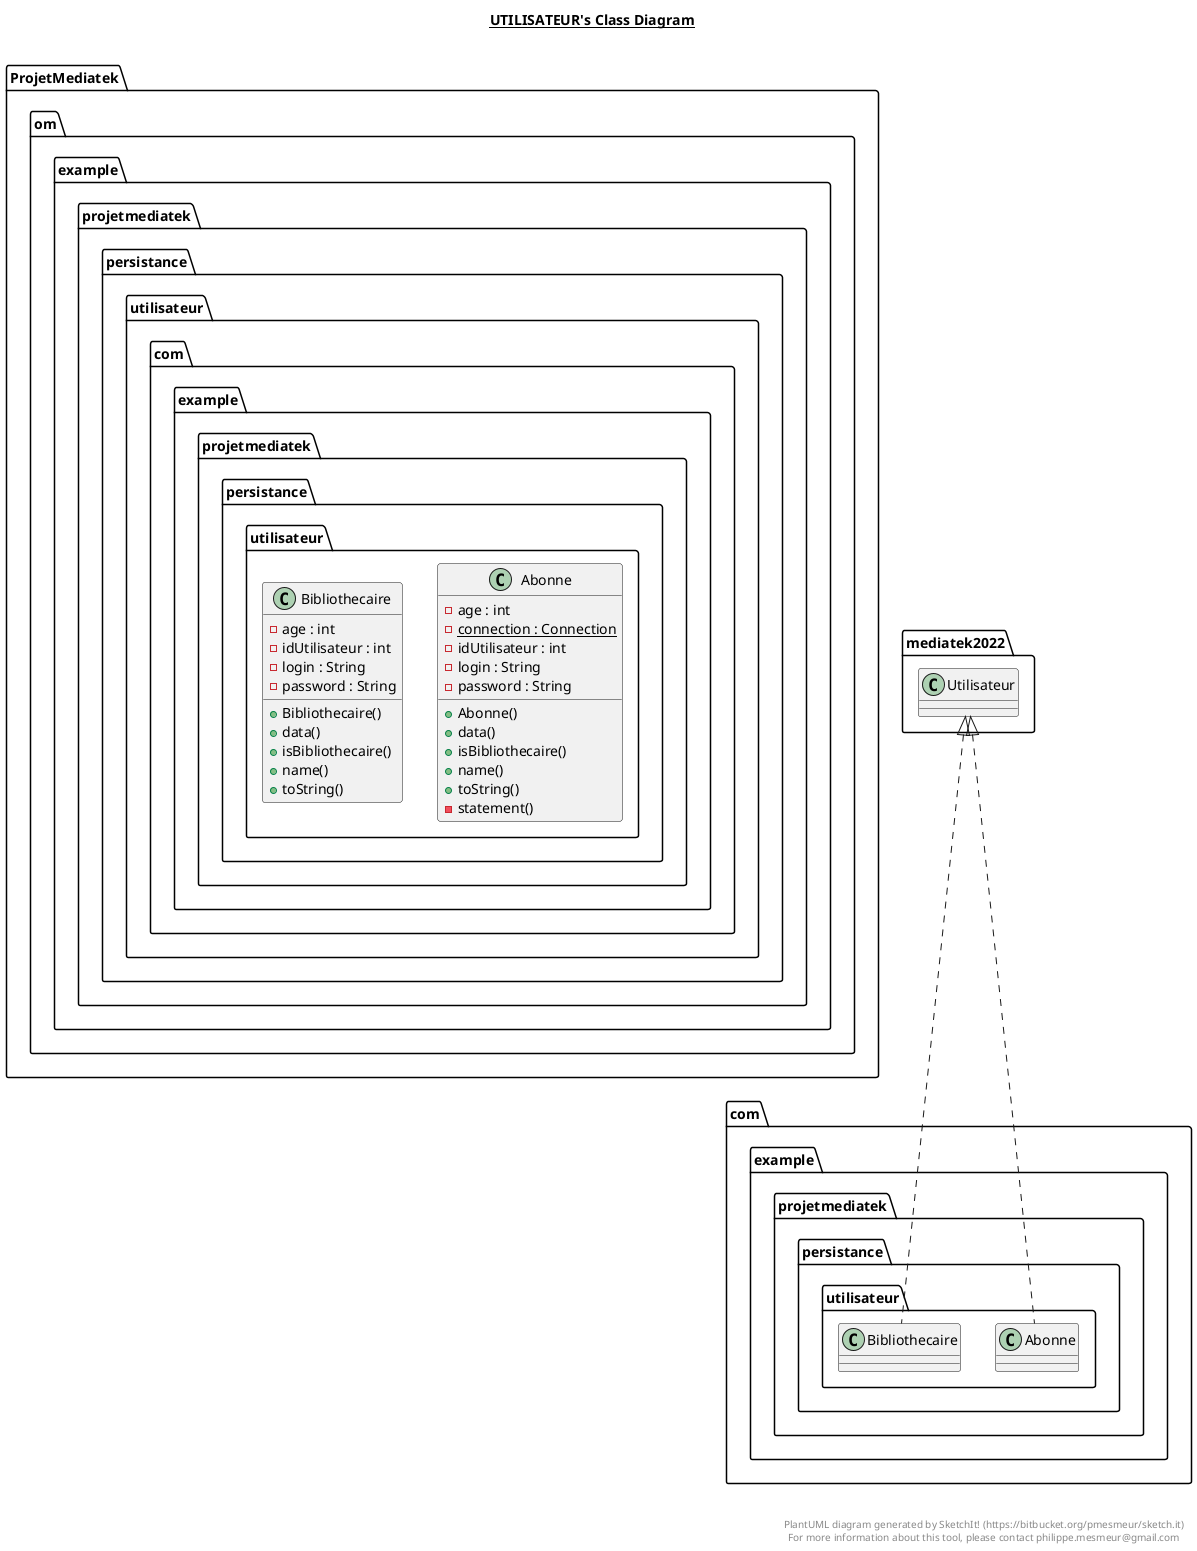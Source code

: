 @startuml

title __UTILISATEUR's Class Diagram__\n

  namespace  ProjetMediatek{
    namespace om.example.projetmediatek {
      namespace persistance {
        namespace utilisateur {
          class com.example.projetmediatek.persistance.utilisateur.Abonne {
              - age : int
              {static} - connection : Connection
              - idUtilisateur : int
              - login : String
              - password : String
              + Abonne()
              + data()
              + isBibliothecaire()
              + name()
              + toString()
              - statement()
          }
        }
      }
    }
  }
  

  namespace ProjetMediatek {
    namespace om.example.projetmediatek {
      namespace persistance {
        namespace utilisateur {
          class com.example.projetmediatek.persistance.utilisateur.Bibliothecaire {
              - age : int
              - idUtilisateur : int
              - login : String
              - password : String
              + Bibliothecaire()
              + data()
              + isBibliothecaire()
              + name()
              + toString()
          }
        }
      }
    }
  }
  

  com.example.projetmediatek.persistance.utilisateur.Abonne .up.|> mediatek2022.Utilisateur
  com.example.projetmediatek.persistance.utilisateur.Bibliothecaire .up.|> mediatek2022.Utilisateur


right footer


PlantUML diagram generated by SketchIt! (https://bitbucket.org/pmesmeur/sketch.it)
For more information about this tool, please contact philippe.mesmeur@gmail.com
endfooter

@enduml
